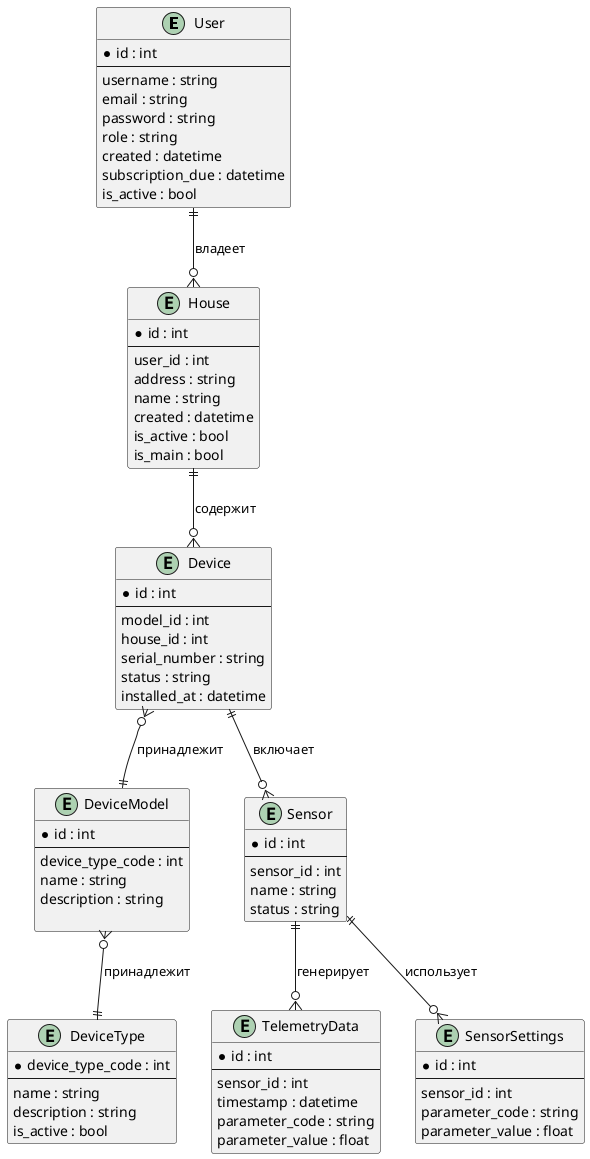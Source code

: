 @startuml

entity User {
    *id : int
    --
    username : string
    email : string
    password : string
    role : string
    created : datetime
    subscription_due : datetime
    is_active : bool
}

entity House {
    *id : int
    --
    user_id : int
    address : string
    name : string
    created : datetime
    is_active : bool
    is_main : bool
}

entity Device {
    *id : int
    --
    model_id : int
    house_id : int
    serial_number : string
    status : string
    installed_at : datetime
}

entity DeviceModel {
    *id : int
    --
    device_type_code : int
    name : string
    description : string

}

entity DeviceType {
    *device_type_code : int
    --
    name : string
    description : string
    is_active : bool
}

entity Sensor {
    *id : int
    --
    sensor_id : int
    name : string
    status : string
}

entity TelemetryData {
    *id : int
    --
    sensor_id : int
    timestamp : datetime
    parameter_code : string
    parameter_value : float
}

entity SensorSettings {
    *id : int
    --
    sensor_id : int
    parameter_code : string
    parameter_value : float
}

User ||--o{ House : "владеет"
House ||--o{ Device : "содержит"
Device }o--|| DeviceModel : "принадлежит"
DeviceModel }o--|| DeviceType : "принадлежит"
Device ||--o{ Sensor : "включает"
Sensor ||--o{ TelemetryData : "генерирует"
Sensor ||--o{ SensorSettings : "использует"

@enduml